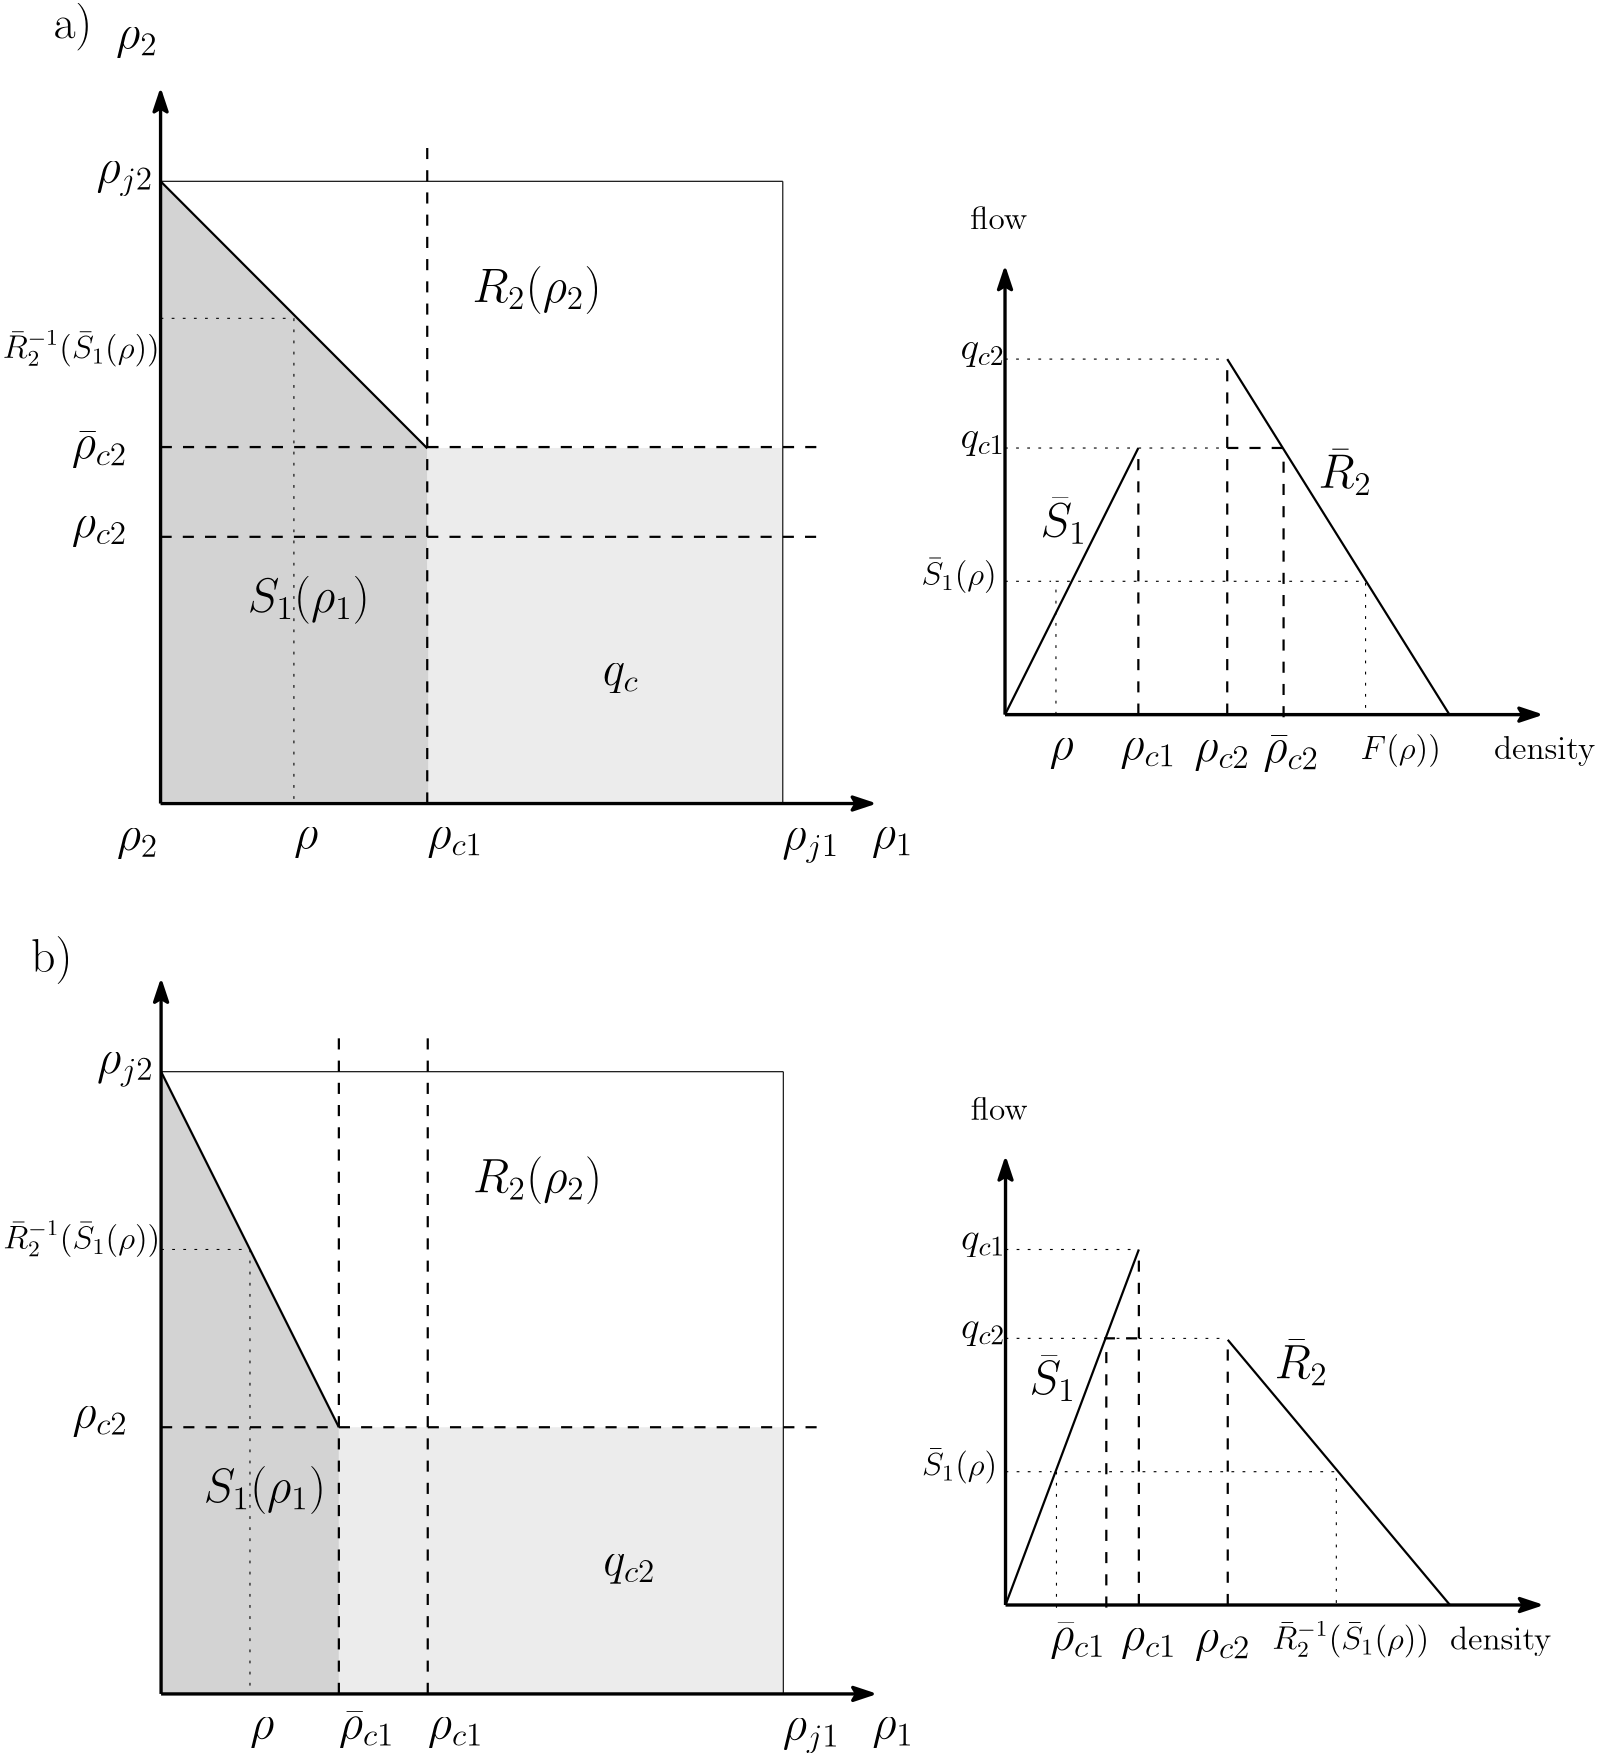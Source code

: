 <?xml version="1.0"?>
<!DOCTYPE ipe SYSTEM "ipe.dtd">
<ipe version="70010" creator="Ipe 7.0.10">
<info created="D:20120411145306" modified="D:20120718230612"/>
<ipestyle name="basic">
<symbol name="arrow/arc(spx)">
<path stroke="sym-stroke" fill="sym-stroke" pen="sym-pen">
0 0 m
-1 0.333 l
-1 -0.333 l
h
</path>
</symbol>
<symbol name="arrow/farc(spx)">
<path stroke="sym-stroke" fill="white" pen="sym-pen">
0 0 m
-1 0.333 l
-1 -0.333 l
h
</path>
</symbol>
<symbol name="mark/circle(sx)" transformations="translations">
<path fill="sym-stroke">
0.6 0 0 0.6 0 0 e
0.4 0 0 0.4 0 0 e
</path>
</symbol>
<symbol name="mark/disk(sx)" transformations="translations">
<path fill="sym-stroke">
0.6 0 0 0.6 0 0 e
</path>
</symbol>
<symbol name="mark/fdisk(sfx)" transformations="translations">
<group>
<path fill="sym-stroke" fillrule="eofill">
0.6 0 0 0.6 0 0 e
0.4 0 0 0.4 0 0 e
</path>
<path fill="sym-fill">
0.4 0 0 0.4 0 0 e
</path>
</group>
</symbol>
<symbol name="mark/box(sx)" transformations="translations">
<path fill="sym-stroke" fillrule="eofill">
-0.6 -0.6 m
0.6 -0.6 l
0.6 0.6 l
-0.6 0.6 l
h
-0.4 -0.4 m
0.4 -0.4 l
0.4 0.4 l
-0.4 0.4 l
h
</path>
</symbol>
<symbol name="mark/square(sx)" transformations="translations">
<path fill="sym-stroke">
-0.6 -0.6 m
0.6 -0.6 l
0.6 0.6 l
-0.6 0.6 l
h
</path>
</symbol>
<symbol name="mark/fsquare(sfx)" transformations="translations">
<group>
<path fill="sym-stroke" fillrule="eofill">
-0.6 -0.6 m
0.6 -0.6 l
0.6 0.6 l
-0.6 0.6 l
h
-0.4 -0.4 m
0.4 -0.4 l
0.4 0.4 l
-0.4 0.4 l
h
</path>
<path fill="sym-fill">
-0.4 -0.4 m
0.4 -0.4 l
0.4 0.4 l
-0.4 0.4 l
h
</path>
</group>
</symbol>
<symbol name="mark/cross(sx)" transformations="translations">
<group>
<path fill="sym-stroke">
-0.43 -0.57 m
0.57 0.43 l
0.43 0.57 l
-0.57 -0.43 l
h
</path>
<path fill="sym-stroke">
-0.43 0.57 m
0.57 -0.43 l
0.43 -0.57 l
-0.57 0.43 l
h
</path>
</group>
</symbol>
<symbol name="arrow/fnormal(spx)">
<path stroke="sym-stroke" fill="white" pen="sym-pen">
0 0 m
-1 0.333 l
-1 -0.333 l
h
</path>
</symbol>
<symbol name="arrow/pointed(spx)">
<path stroke="sym-stroke" fill="sym-stroke" pen="sym-pen">
0 0 m
-1 0.333 l
-0.8 0 l
-1 -0.333 l
h
</path>
</symbol>
<symbol name="arrow/fpointed(spx)">
<path stroke="sym-stroke" fill="white" pen="sym-pen">
0 0 m
-1 0.333 l
-0.8 0 l
-1 -0.333 l
h
</path>
</symbol>
<symbol name="arrow/linear(spx)">
<path stroke="sym-stroke" pen="sym-pen">
-1 0.333 m
0 0 l
-1 -0.333 l
</path>
</symbol>
<symbol name="arrow/fdouble(spx)">
<path stroke="sym-stroke" fill="white" pen="sym-pen">
0 0 m
-1 0.333 l
-1 -0.333 l
h
-1 0 m
-2 0.333 l
-2 -0.333 l
h
</path>
</symbol>
<symbol name="arrow/double(spx)">
<path stroke="sym-stroke" fill="sym-stroke" pen="sym-pen">
0 0 m
-1 0.333 l
-1 -0.333 l
h
-1 0 m
-2 0.333 l
-2 -0.333 l
h
</path>
</symbol>
<pen name="heavier" value="0.8"/>
<pen name="fat" value="1.2"/>
<pen name="ultrafat" value="2"/>
<symbolsize name="large" value="5"/>
<symbolsize name="small" value="2"/>
<symbolsize name="tiny" value="1.1"/>
<arrowsize name="large" value="10"/>
<arrowsize name="small" value="5"/>
<arrowsize name="tiny" value="3"/>
<color name="red" value="1 0 0"/>
<color name="green" value="0 1 0"/>
<color name="blue" value="0 0 1"/>
<color name="yellow" value="1 1 0"/>
<color name="orange" value="1 0.647 0"/>
<color name="gold" value="1 0.843 0"/>
<color name="purple" value="0.627 0.125 0.941"/>
<color name="gray" value="0.745"/>
<color name="brown" value="0.647 0.165 0.165"/>
<color name="navy" value="0 0 0.502"/>
<color name="pink" value="1 0.753 0.796"/>
<color name="seagreen" value="0.18 0.545 0.341"/>
<color name="turquoise" value="0.251 0.878 0.816"/>
<color name="violet" value="0.933 0.51 0.933"/>
<color name="darkblue" value="0 0 0.545"/>
<color name="darkcyan" value="0 0.545 0.545"/>
<color name="darkgray" value="0.663"/>
<color name="darkgreen" value="0 0.392 0"/>
<color name="darkmagenta" value="0.545 0 0.545"/>
<color name="darkorange" value="1 0.549 0"/>
<color name="darkred" value="0.545 0 0"/>
<color name="lightblue" value="0.678 0.847 0.902"/>
<color name="lightcyan" value="0.878 1 1"/>
<color name="lightgray" value="0.827"/>
<color name="lightgreen" value="0.565 0.933 0.565"/>
<color name="lightyellow" value="1 1 0.878"/>
<dashstyle name="dashed" value="[4] 0"/>
<dashstyle name="dotted" value="[1 3] 0"/>
<dashstyle name="dash dotted" value="[4 2 1 2] 0"/>
<dashstyle name="dash dot dotted" value="[4 2 1 2 1 2] 0"/>
<textsize name="large" value="\large"/>
<textsize name="Large" value="\Large"/>
<textsize name="LARGE" value="\LARGE"/>
<textsize name="huge" value="\huge"/>
<textsize name="Huge" value="\Huge"/>
<textsize name="small" value="\small"/>
<textsize name="footnote" value="\footnotesize"/>
<textsize name="tiny" value="\tiny"/>
<textstyle name="center" begin="\begin{center}" end="\end{center}"/>
<textstyle name="itemize" begin="\begin{itemize}" end="\end{itemize}"/>
<textstyle name="item" begin="\begin{itemize}\item{}" end="\end{itemize}"/>
<gridsize name="4 pts" value="4"/>
<gridsize name="8 pts (~3 mm)" value="8"/>
<gridsize name="16 pts (~6 mm)" value="16"/>
<gridsize name="32 pts (~12 mm)" value="32"/>
<gridsize name="10 pts (~3.5 mm)" value="10"/>
<gridsize name="20 pts (~7 mm)" value="20"/>
<gridsize name="14 pts (~5 mm)" value="14"/>
<gridsize name="28 pts (~10 mm)" value="28"/>
<gridsize name="56 pts (~20 mm)" value="56"/>
<anglesize name="90 deg" value="90"/>
<anglesize name="60 deg" value="60"/>
<anglesize name="45 deg" value="45"/>
<anglesize name="30 deg" value="30"/>
<anglesize name="22.5 deg" value="22.5"/>
<tiling name="falling" angle="-60" step="4" width="1"/>
<tiling name="rising" angle="30" step="4" width="1"/>
</ipestyle>
<page>
<layer name="alpha"/>
<view layers="alpha" active="alpha"/>
<path layer="alpha" matrix="1 0 0 1.33333 16 -74.667" fill="0.922">
160 320 m
160 416 l
288 416 l
288 320 l
160 320 l
</path>
<path matrix="1 0 0 0.75 16 168" fill="lightgray">
64 320 m
160 320 l
160 416 l
64 544 l
64 320 l
</path>
<path matrix="1 0 0 1 16 32" stroke="black">
288 320 m
288 544 l
</path>
<path matrix="1 0 0 1 16 32" stroke="black">
64 544 m
288 544 l
</path>
<path matrix="1.00032 0 0 0.751245 15.9794 167.323" stroke="black" pen="heavier">
160 416 m
64 544 l
</path>
<path matrix="1 0 0 0.833333 0 90.6667" stroke="black" pen="fat" arrow="pointed/normal">
384 352 m
384 544 l
</path>
<path matrix="1 0 0 1 0 32" stroke="black" pen="fat" arrow="pointed/normal">
384 352 m
576 352 l
</path>
<path matrix="1 0 0 0.75 -16 120" stroke="black" dash="dashed" pen="heavier">
448 352 m
448 480 l
</path>
<path matrix="1.39324 0 0 0.75 -177.25 120" stroke="black" dash="dotted">
416 352 m
416 416 l
496 416 l
496 352 l
</path>
<text matrix="1 0 0 1 16 32" transformations="translations" pos="320 304" stroke="black" type="label" width="15.045" height="7.41" depth="3.35" valign="baseline" size="LARGE">$\rho_{1}$</text>
<text matrix="1 0 0 1 16 32" transformations="translations" pos="48 592" stroke="black" type="label" width="15.045" height="7.41" depth="3.35" valign="baseline" size="LARGE">$\rho_{2}$</text>
<text matrix="1 0 0 1 -22.5089 32" transformations="translations" pos="448 336" stroke="black" type="label" width="20.083" height="7.41" depth="3.35" valign="baseline" size="LARGE">$\rho_{c1}$</text>
<text matrix="1 0 0 1 -16 32" transformations="translations" pos="576 336" stroke="black" type="label" width="36.484" height="8.307" depth="2.32" valign="baseline" size="large">density</text>
<text matrix="1 0 0 1 16 32" transformations="translations" pos="160 304" stroke="black" type="label" width="20.083" height="7.41" depth="3.35" valign="baseline" size="LARGE">$\rho_{c1}$</text>
<text matrix="1 0 0 1 16 32" transformations="translations" pos="32 416" stroke="black" type="label" width="20.083" height="7.41" depth="3.35" valign="baseline" size="LARGE">$\rho_{c2}$</text>
<text matrix="1 0 0 1 32 32" transformations="translations" pos="32 416" stroke="black" type="label" width="0" height="0" depth="0" valign="baseline" size="LARGE">$$</text>
<text matrix="1 0 0 1 16 32" transformations="translations" pos="112 304" stroke="black" type="label" width="8.694" height="7.41" depth="3.35" valign="baseline" size="LARGE">$\rho$</text>
<text matrix="1 0 0 1 -8.80476 32.1775" transformations="translations" pos="32 480" stroke="black" type="label" width="56.506" height="10.083" depth="2.99" valign="baseline" size="large">$\bar{R}^{-1}_{2}(\bar{S}_{1}(\rho))$</text>
<path matrix="0.51796 0 0 1 185.103 16" stroke="black" dash="dotted">
384 416 m
416 416 l
</path>
<text matrix="1 0 0 1 1.92899 14.6627" transformations="translations" pos="352 416" stroke="black" type="label" width="27.074" height="9.773" depth="2.99" valign="baseline" size="large">$\bar{S}_{1}(\rho)$</text>
<text matrix="1 0 0 1 -16 32" transformations="translations" pos="416 336" stroke="black" type="label" width="8.694" height="7.41" depth="3.35" valign="baseline" size="LARGE">$\rho$</text>
<text matrix="1 0 0 1 16 32" transformations="translations" pos="496 336" stroke="black" type="label" width="28.898" height="8.965" depth="2.99" valign="baseline" size="large">$F(\rho))$</text>
<text matrix="1 0 0 1 0 32" transformations="translations" pos="371.509 526.74" stroke="black" type="label" width="20.485" height="8.302" depth="0" valign="baseline" size="large">flow</text>
<text matrix="1 0 0 1 0 2.7692" transformations="translations" pos="496.893 462.893" stroke="black" type="label" width="19.182" height="13.988" depth="2.58" valign="baseline" size="LARGE">$\bar{R}_{2}$</text>
<text matrix="1 0 0 1 -4.73373 16" transformations="translations" pos="401.509 432.124" stroke="black" type="label" width="16.718" height="13.988" depth="2.58" valign="baseline" size="LARGE">$\bar{S}_{1}$</text>
<text matrix="1 0 0 1 0 32" transformations="translations" pos="239.201 362.893" stroke="black" type="label" width="13.01" height="7.41" depth="3.35" valign="baseline" size="LARGE">$q_{c}$</text>
<text matrix="1 0 0 1 -16.9231 35.0769" transformations="translations" pos="209.201 497.509" stroke="black" type="label" width="46.42" height="12.896" depth="4.29" valign="baseline" size="LARGE">$R_{2}(\rho_{2})$</text>
<text matrix="1 0 0 1 0 32" transformations="translations" pos="303.817 303.663" stroke="black" type="label" width="20.561" height="7.409" depth="4.91" valign="baseline" size="LARGE">$\rho_{j1}$</text>
<text matrix="1 0 0 1 0 32" transformations="translations" pos="56.8935 543.663" stroke="black" type="label" width="20.561" height="7.409" depth="4.91" valign="baseline" size="LARGE">$\rho_{j2}$</text>
<path matrix="1.23182 0 0 11.3448 -89.0208 -4933.52" stroke="black" dash="dotted">
384 480 m
448 480 l
</path>
<text matrix="1 0 0 1 0 32" transformations="translations" pos="368 480" stroke="black" type="label" width="16.019" height="6.176" depth="2.79" valign="baseline" size="Large">$q_{c2}$</text>
<path matrix="0.75 0 0 0.75 96 120" stroke="black" pen="heavier">
384 352 m
448 480 l
</path>
<path matrix="1 0 0 1 0 32" stroke="black" pen="heavier">
544 352 m
464 480 l
</path>
<path matrix="1 0 0 1 16 32" stroke="black" dash="dashed" pen="heavier">
448 352 m
448 480 l
</path>
<text matrix="1 0 0 1 4.11807 31.4082" transformations="translations" pos="448 336" stroke="black" type="label" width="20.083" height="7.41" depth="3.35" valign="baseline" size="LARGE">$\rho_{c2}$</text>
<path matrix="1.24518 0 0 -7.56131 -94.1516 4109.41" stroke="black" dash="dotted">
384 480 m
448 480 l
</path>
<text transformations="translations" pos="368 480" stroke="black" type="label" width="16.019" height="6.176" depth="2.79" valign="baseline" size="Large">$q_{c1}$</text>
<path matrix="0 -0.271615 0.156794 0 408.809 601.683" stroke="black" dash="dashed" pen="heavier">
448 352 m
448 480 l
</path>
<path matrix="1 0 0 0.75 16.3314 112.686" fill="lightgray">
64 320 m
160 320 l
160 416 l
64 544 l
64 320 l
</path>
<path matrix="1.33333 0 0 1 -5.3333 32" stroke="black" pen="fat" arrow="pointed/normal">
64 320 m
256 320 l
</path>
<path matrix="1 0 0 1.33333 16 -74.667" stroke="black" pen="fat" arrow="pointed/normal">
64 320 m
64 512 l
</path>
<text matrix="1 0 0 1 16 32" transformations="translations" pos="95.355 389.047" stroke="black" type="label" width="43.957" height="12.896" depth="4.29" valign="baseline" size="LARGE">$S_{1}(\rho_{1})$</text>
<path matrix="1 0 0 1.09168 16 2.663" stroke="black" dash="dotted">
64 480 m
112 480 l
112 320 l
112 320 l
</path>
<path matrix="1 0 0 1 16 32" stroke="black" dash="dashed" pen="heavier">
160 320 m
160 560 l
</path>
<path matrix="1 0 0 1 16 32" stroke="black" dash="dashed" pen="heavier">
64 416 m
304 416 l
</path>
<path matrix="1 0 0 1 16.0711 64.3233" stroke="black" dash="dashed" pen="heavier">
64 416 m
304 416 l
</path>
<text matrix="1 0 0 1 16 60.4028" transformations="translations" pos="32 416" stroke="black" type="label" width="20.083" height="9.631" depth="3.35" valign="baseline" size="LARGE">$\bar{\rho}_{c2}$</text>
<path matrix="1 0 0 0.75 36.284 119.061" stroke="black" dash="dashed" pen="heavier">
448 352 m
448 480 l
</path>
<text matrix="1 0 0 1 444.994 -49.0644" transformations="translations" pos="32 416" stroke="black" type="label" width="20.083" height="9.631" depth="3.35" valign="baseline" size="LARGE">$\bar{\rho}_{c2}$</text>
<path matrix="1.25 0 0 1 -55.8154 -288.538" fill="0.922">
160 320 m
160 416 l
288 416 l
288 320 l
160 320 l
</path>
<path matrix="0.666667 0 0 1 37.5179 -288.538" fill="lightgray">
64 320 m
160 320 l
160 416 l
64 544 l
64 320 l
</path>
<path matrix="1 0 0 1 16.1846 -288.538" stroke="black" dash="dashed" pen="heavier">
160 320 m
160 560 l
</path>
<path matrix="1 0 0 1 16.1846 -288.538" stroke="black" dash="dashed" pen="heavier">
64 416 m
304 416 l
</path>
<path matrix="1 0 0 1 16.1846 -288.538" stroke="black">
288 320 m
288 544 l
</path>
<path matrix="1 0 0 1 16.1846 -288.538" stroke="black">
64 544 m
288 544 l
</path>
<path matrix="1.33333 0 0 1 -5.14868 -288.538" stroke="black" pen="fat" arrow="pointed/normal">
64 320 m
256 320 l
</path>
<path matrix="1 0 0 1.33333 16.1846 -395.205" stroke="black" pen="fat" arrow="pointed/normal">
64 320 m
64 512 l
</path>
<path matrix="0.666667 0 0 1 37.5179 -288.538" stroke="black" pen="heavier">
160 416 m
64 544 l
</path>
<path matrix="1 0 0 0.833333 0.184615 -229.872" stroke="black" pen="fat" arrow="pointed/normal">
384 352 m
384 544 l
</path>
<path matrix="1 0 0 1 0.184615 -288.538" stroke="black" pen="fat" arrow="pointed/normal">
384 352 m
576 352 l
</path>
<path matrix="1 0 0 1 -15.8154 -288.538" stroke="black" dash="dashed" pen="heavier">
448 352 m
448 480 l
</path>
<path matrix="1.25937 0 0 0.765779 -121.374 -207.102" stroke="black" dash="dotted">
416 352 m
416 416 l
496 416 l
496 352 l
</path>
<path matrix="0.666667 0 0 1 37.5179 -288.538" stroke="black" dash="dotted">
64 480 m
112 480 l
112 320 l
112 320 l
</path>
<text matrix="1 0 0 1 16.1846 -288.538" transformations="translations" pos="320 304" stroke="black" type="label" width="15.045" height="7.41" depth="3.35" valign="baseline" size="LARGE">$\rho_{1}$</text>
<text matrix="1 0 0 1 16.1846 -256.538" transformations="translations" pos="48 592" stroke="black" type="label" width="15.045" height="7.41" depth="3.35" valign="baseline" size="LARGE">$\rho_{2}$</text>
<text matrix="1 0 0 1 -22.3243 -288.538" transformations="translations" pos="448 336" stroke="black" type="label" width="20.083" height="7.41" depth="3.35" valign="baseline" size="LARGE">$\rho_{c1}$</text>
<text matrix="1 0 0 1 -31.8154 -288.538" transformations="translations" pos="576 336" stroke="black" type="label" width="36.484" height="8.307" depth="2.32" valign="baseline" size="large">density</text>
<text matrix="1 0 0 1 16.1846 -288.538" transformations="translations" pos="160 304" stroke="black" type="label" width="20.083" height="7.41" depth="3.35" valign="baseline" size="LARGE">$\rho_{c1}$</text>
<text matrix="1 0 0 1 16.1846 -288.538" transformations="translations" pos="32 416" stroke="black" type="label" width="20.083" height="7.41" depth="3.35" valign="baseline" size="LARGE">$\rho_{c2}$</text>
<text matrix="1 0 0 1 32.1846 -288.538" transformations="translations" pos="32 416" stroke="black" type="label" width="0" height="0" depth="0" valign="baseline" size="LARGE">$$</text>
<text matrix="1 0 0 1 0.184615 -288.538" transformations="translations" pos="112 304" stroke="black" type="label" width="8.694" height="7.41" depth="3.35" valign="baseline" size="LARGE">$\rho$</text>
<text matrix="1 0 0 1 -8.62014 -288.361" transformations="translations" pos="32 480" stroke="black" type="label" width="56.506" height="10.083" depth="2.99" valign="baseline" size="large">$\bar{R}^{-1}_{2}(\bar{S}_{1}(\rho))$</text>
<path matrix="0.51796 0 0 1 185.288 -304.538" stroke="black" dash="dotted">
384 416 m
416 416 l
</path>
<text matrix="1 0 0 1 2.11361 -305.876" transformations="translations" pos="352 416" stroke="black" type="label" width="27.074" height="9.773" depth="2.99" valign="baseline" size="large">$\bar{S}_{1}(\rho)$</text>
<text matrix="1 0 0 1 -15.8154 -288.538" transformations="translations" pos="416 336" stroke="black" type="label" width="20.083" height="9.631" depth="3.35" valign="baseline" size="LARGE">$\bar{\rho}_{c1}$</text>
<text matrix="1 0 0 1 -15.8154 -288.538" transformations="translations" pos="496 336" stroke="black" type="label" width="56.506" height="10.083" depth="2.99" valign="baseline" size="large">$\bar{R}^{-1}_{2}(\bar{S}_{1}(\rho))$</text>
<text matrix="1 0 0 1 0.184615 -288.538" transformations="translations" pos="371.509 526.74" stroke="black" type="label" width="20.485" height="8.302" depth="0" valign="baseline" size="large">flow</text>
<text matrix="1 0 0 1 -15.8154 -317.769" transformations="translations" pos="496.893 462.893" stroke="black" type="label" width="19.182" height="13.988" depth="2.58" valign="baseline" size="LARGE">$\bar{R}_{2}$</text>
<text matrix="1 0 0 1 -8.69112 -292.68" transformations="translations" pos="401.509 432.124" stroke="black" type="label" width="16.718" height="13.988" depth="2.58" valign="baseline" size="LARGE">$\bar{S}_{1}$</text>
<text matrix="1 0 0 1 0.184615 -288.538" transformations="translations" pos="239.201 362.893" stroke="black" type="label" width="18.863" height="7.41" depth="3.35" valign="baseline" size="LARGE">$q_{c2}$</text>
<text matrix="1 0 0 1 -16.7385 -285.462" transformations="translations" pos="209.201 497.509" stroke="black" type="label" width="46.42" height="12.896" depth="4.29" valign="baseline" size="LARGE">$R_{2}(\rho_{2})$</text>
<text matrix="1 0 0 1 0.184615 -288.538" transformations="translations" pos="95.355 389.047" stroke="black" type="label" width="43.957" height="12.896" depth="4.29" valign="baseline" size="LARGE">$S_{1}(\rho_{1})$</text>
<text matrix="1 0 0 1 0.184615 -288.538" transformations="translations" pos="303.817 303.663" stroke="black" type="label" width="20.561" height="7.409" depth="4.91" valign="baseline" size="LARGE">$\rho_{j1}$</text>
<text matrix="1 0 0 1 0.184615 -288.538" transformations="translations" pos="56.8935 543.663" stroke="black" type="label" width="20.561" height="7.409" depth="4.91" valign="baseline" size="LARGE">$\rho_{j2}$</text>
<path matrix="0.739104 0 0 11.3448 100.367 -5254.06" stroke="black" dash="dotted">
384 480 m
448 480 l
</path>
<text matrix="1 0 0 1 0.184615 -288.538" transformations="translations" pos="368 480" stroke="black" type="label" width="16.019" height="6.176" depth="2.79" valign="baseline" size="Large">$q_{c1}$</text>
<path matrix="0.75 0 0 1 96.1846 -288.538" stroke="black" pen="heavier">
384 352 m
448 480 l
</path>
<path matrix="1 0 0 0.745894 0.184615 -199.093" stroke="black" pen="heavier">
544 352 m
464 480 l
</path>
<path matrix="1 0 0 0.75 16.1846 -200.538" stroke="black" dash="dashed" pen="heavier">
448 352 m
448 480 l
</path>
<text matrix="1 0 0 1 4.30269 -289.13" transformations="translations" pos="448 336" stroke="black" type="label" width="20.083" height="7.41" depth="3.35" valign="baseline" size="LARGE">$\rho_{c2}$</text>
<path matrix="1.23182 -0.00027578 0.00705499 11.3448 -92.2223 -5285.94" stroke="black" dash="dotted">
384 480 m
448 480 l
</path>
<path matrix="0 -1.82434 -0.0926281 0 464.18 976.772" stroke="black" dash="dashed" pen="heavier">
448 352 m
448 480 l
</path>
<text matrix="1 0 0 1 0.184615 -320.538" transformations="translations" pos="368 480" stroke="black" type="label" width="16.019" height="6.176" depth="2.79" valign="baseline" size="Large">$q_{c2}$</text>
<path matrix="1 0 0 0.740662 -27.5314 -198.182" stroke="black" dash="dashed" pen="heavier">
448 352 m
448 480 l
</path>
<path matrix="1 0 0 1 -15.8154 -288.538" stroke="black" dash="dashed" pen="heavier">
160 320 m
160 560 l
</path>
<text matrix="1 0 0 1 32.1846 -288.538" transformations="translations" pos="112 304" stroke="black" type="label" width="20.083" height="9.631" depth="3.35" valign="baseline" size="LARGE">$\bar{\rho}_{c1}$</text>
<text matrix="1 0 0 1 0 32" transformations="translations" pos="41.3846 595.372" stroke="black" type="label" width="13.992" height="12.896" depth="4.29" valign="baseline" size="LARGE">a)</text>
<text matrix="1 0 0 1 -7.99998 -304" transformations="translations" pos="41.3846 595.372" stroke="black" type="label" width="14.891" height="12.896" depth="4.29" valign="baseline" size="LARGE">b)</text>
</page>
</ipe>
